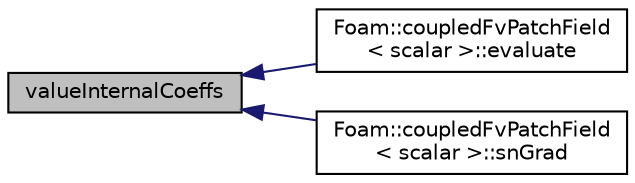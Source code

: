 digraph "valueInternalCoeffs"
{
  bgcolor="transparent";
  edge [fontname="Helvetica",fontsize="10",labelfontname="Helvetica",labelfontsize="10"];
  node [fontname="Helvetica",fontsize="10",shape=record];
  rankdir="LR";
  Node38 [label="valueInternalCoeffs",height=0.2,width=0.4,color="black", fillcolor="grey75", style="filled", fontcolor="black"];
  Node38 -> Node39 [dir="back",color="midnightblue",fontsize="10",style="solid",fontname="Helvetica"];
  Node39 [label="Foam::coupledFvPatchField\l\< scalar \>::evaluate",height=0.2,width=0.4,color="black",URL="$a22765.html#ab9de8baa38a38ec4603e74eb6d5f8f73",tooltip="Evaluate the patch field. "];
  Node38 -> Node40 [dir="back",color="midnightblue",fontsize="10",style="solid",fontname="Helvetica"];
  Node40 [label="Foam::coupledFvPatchField\l\< scalar \>::snGrad",height=0.2,width=0.4,color="black",URL="$a22765.html#a55db17a8a73495ae1c04e4b2af71c4a9",tooltip="Return patch-normal gradient. "];
}
